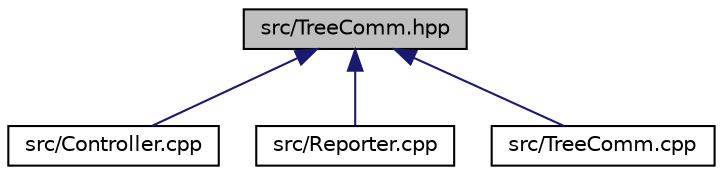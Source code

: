 digraph "src/TreeComm.hpp"
{
  edge [fontname="Helvetica",fontsize="10",labelfontname="Helvetica",labelfontsize="10"];
  node [fontname="Helvetica",fontsize="10",shape=record];
  Node5 [label="src/TreeComm.hpp",height=0.2,width=0.4,color="black", fillcolor="grey75", style="filled", fontcolor="black"];
  Node5 -> Node6 [dir="back",color="midnightblue",fontsize="10",style="solid",fontname="Helvetica"];
  Node6 [label="src/Controller.cpp",height=0.2,width=0.4,color="black", fillcolor="white", style="filled",URL="$_controller_8cpp.html"];
  Node5 -> Node7 [dir="back",color="midnightblue",fontsize="10",style="solid",fontname="Helvetica"];
  Node7 [label="src/Reporter.cpp",height=0.2,width=0.4,color="black", fillcolor="white", style="filled",URL="$_reporter_8cpp.html"];
  Node5 -> Node8 [dir="back",color="midnightblue",fontsize="10",style="solid",fontname="Helvetica"];
  Node8 [label="src/TreeComm.cpp",height=0.2,width=0.4,color="black", fillcolor="white", style="filled",URL="$_tree_comm_8cpp.html"];
}
